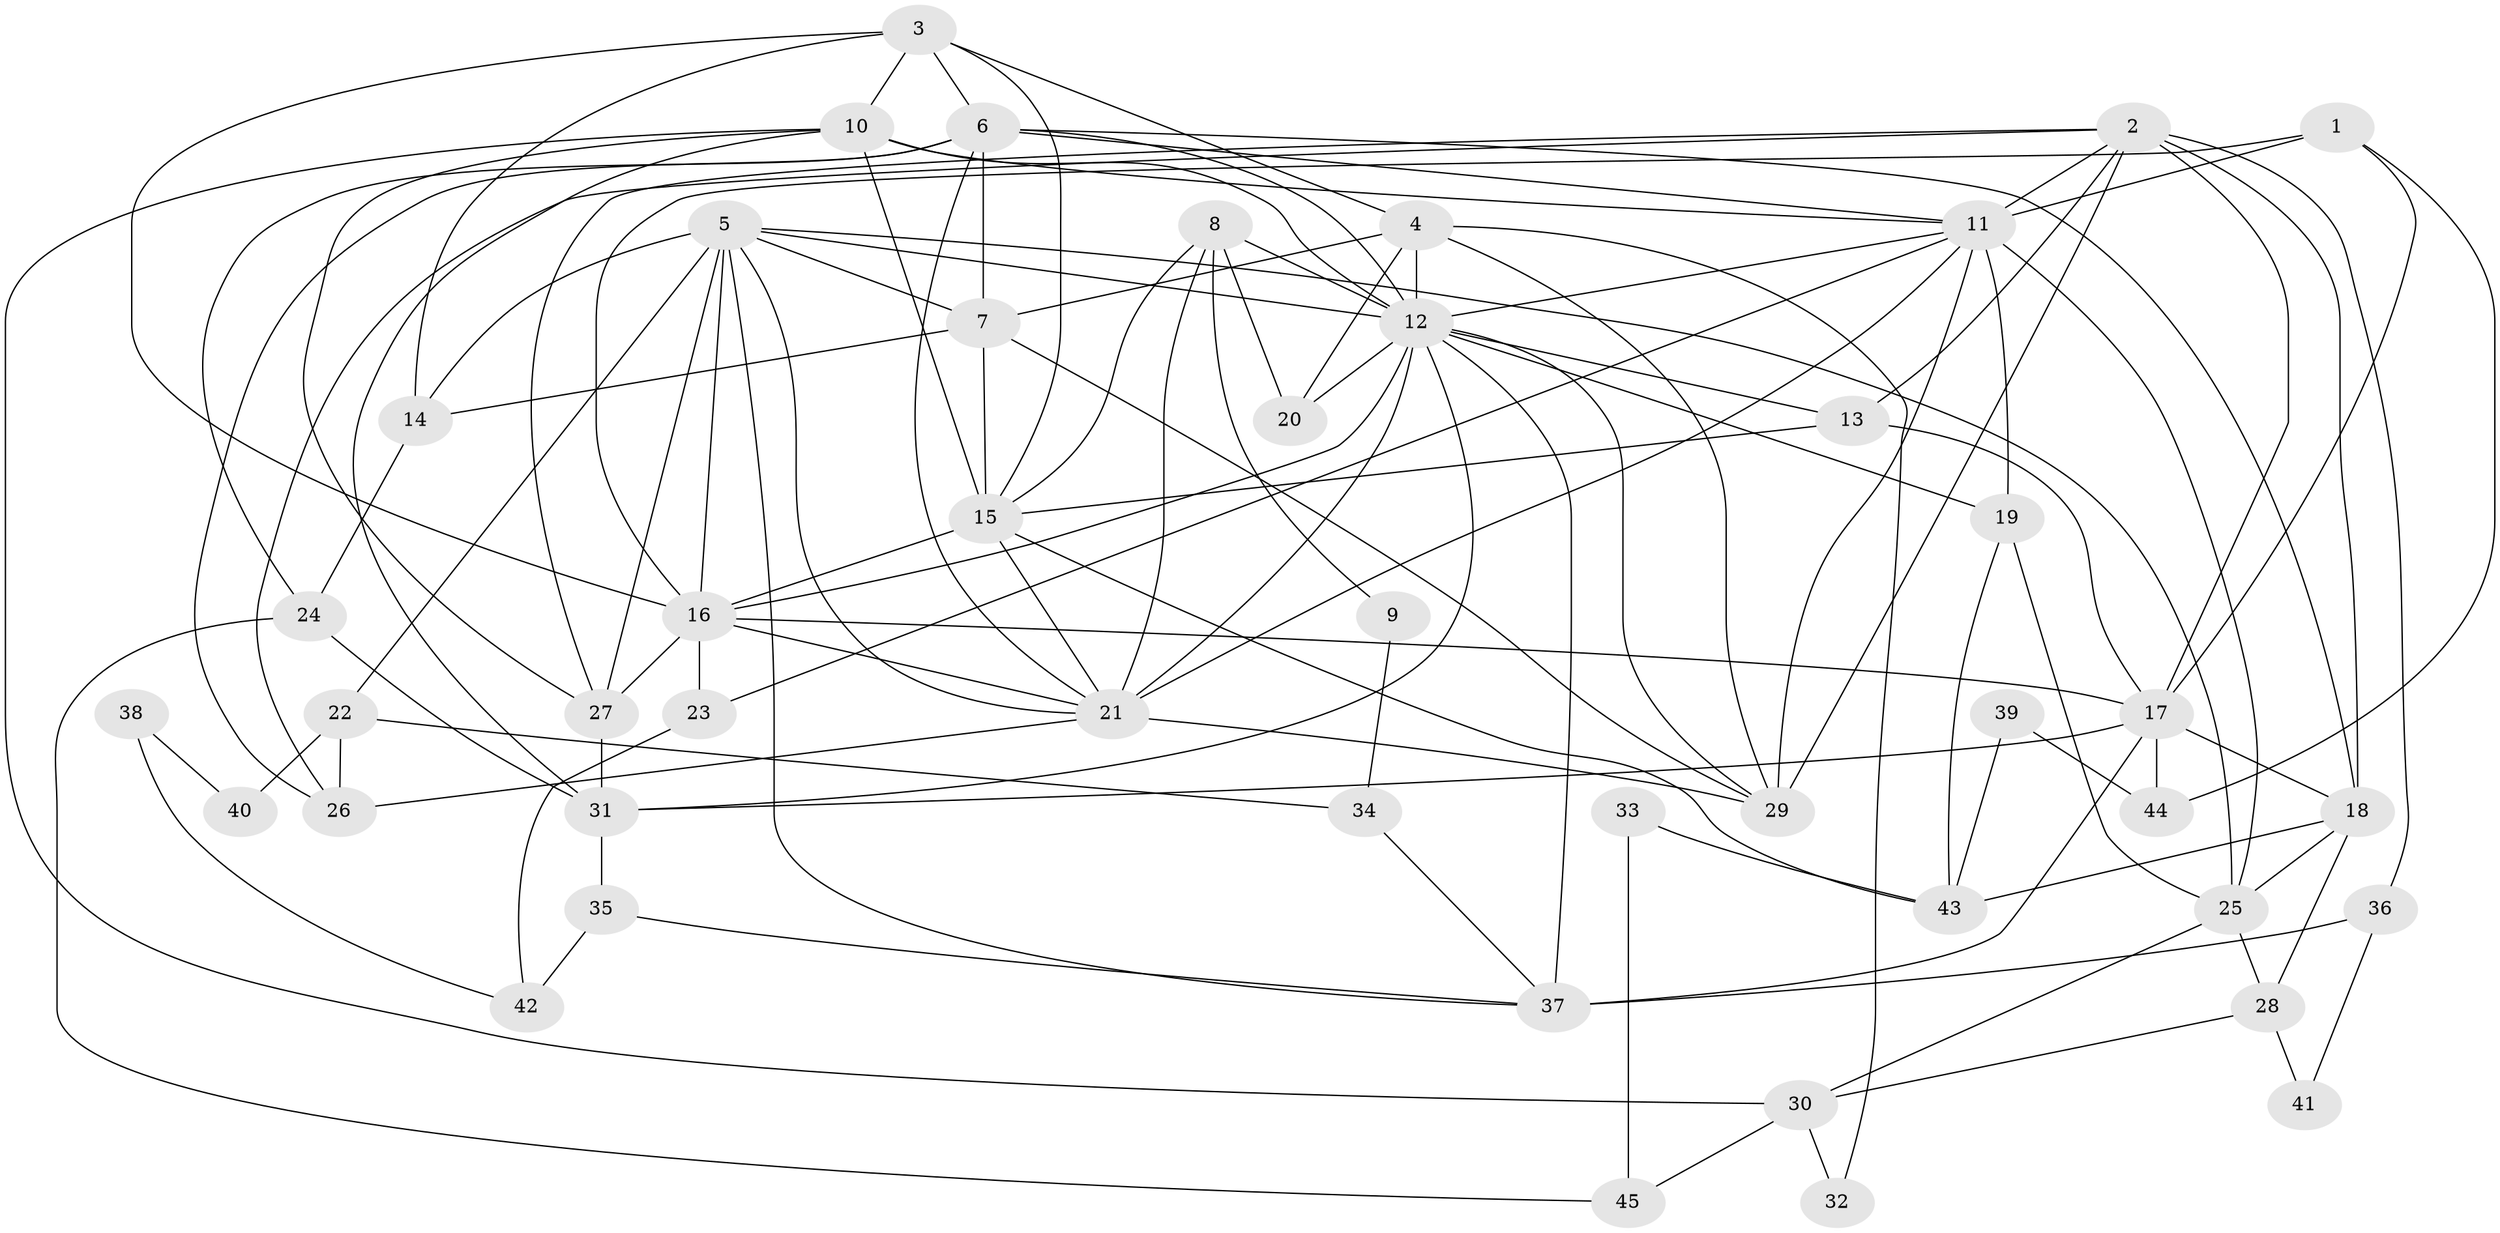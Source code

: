 // original degree distribution, {3: 0.3258426966292135, 6: 0.10112359550561797, 5: 0.15730337078651685, 4: 0.2808988764044944, 2: 0.0898876404494382, 8: 0.011235955056179775, 7: 0.033707865168539325}
// Generated by graph-tools (version 1.1) at 2025/36/03/09/25 02:36:20]
// undirected, 45 vertices, 114 edges
graph export_dot {
graph [start="1"]
  node [color=gray90,style=filled];
  1;
  2;
  3;
  4;
  5;
  6;
  7;
  8;
  9;
  10;
  11;
  12;
  13;
  14;
  15;
  16;
  17;
  18;
  19;
  20;
  21;
  22;
  23;
  24;
  25;
  26;
  27;
  28;
  29;
  30;
  31;
  32;
  33;
  34;
  35;
  36;
  37;
  38;
  39;
  40;
  41;
  42;
  43;
  44;
  45;
  1 -- 11 [weight=1.0];
  1 -- 16 [weight=1.0];
  1 -- 17 [weight=1.0];
  1 -- 44 [weight=1.0];
  2 -- 11 [weight=2.0];
  2 -- 13 [weight=3.0];
  2 -- 17 [weight=1.0];
  2 -- 18 [weight=1.0];
  2 -- 26 [weight=1.0];
  2 -- 27 [weight=1.0];
  2 -- 29 [weight=1.0];
  2 -- 36 [weight=1.0];
  3 -- 4 [weight=1.0];
  3 -- 6 [weight=1.0];
  3 -- 10 [weight=1.0];
  3 -- 14 [weight=1.0];
  3 -- 15 [weight=1.0];
  3 -- 16 [weight=1.0];
  4 -- 7 [weight=1.0];
  4 -- 12 [weight=2.0];
  4 -- 20 [weight=1.0];
  4 -- 29 [weight=2.0];
  4 -- 32 [weight=1.0];
  5 -- 7 [weight=1.0];
  5 -- 12 [weight=1.0];
  5 -- 14 [weight=1.0];
  5 -- 16 [weight=1.0];
  5 -- 21 [weight=1.0];
  5 -- 22 [weight=1.0];
  5 -- 25 [weight=1.0];
  5 -- 27 [weight=2.0];
  5 -- 37 [weight=1.0];
  6 -- 7 [weight=1.0];
  6 -- 11 [weight=1.0];
  6 -- 12 [weight=2.0];
  6 -- 18 [weight=1.0];
  6 -- 21 [weight=1.0];
  6 -- 24 [weight=1.0];
  6 -- 26 [weight=1.0];
  7 -- 14 [weight=1.0];
  7 -- 15 [weight=1.0];
  7 -- 29 [weight=1.0];
  8 -- 9 [weight=1.0];
  8 -- 12 [weight=1.0];
  8 -- 15 [weight=1.0];
  8 -- 20 [weight=1.0];
  8 -- 21 [weight=1.0];
  9 -- 34 [weight=1.0];
  10 -- 11 [weight=2.0];
  10 -- 12 [weight=1.0];
  10 -- 15 [weight=1.0];
  10 -- 27 [weight=2.0];
  10 -- 30 [weight=1.0];
  10 -- 31 [weight=1.0];
  11 -- 12 [weight=1.0];
  11 -- 19 [weight=1.0];
  11 -- 21 [weight=1.0];
  11 -- 23 [weight=1.0];
  11 -- 25 [weight=1.0];
  11 -- 29 [weight=2.0];
  12 -- 13 [weight=1.0];
  12 -- 16 [weight=1.0];
  12 -- 19 [weight=1.0];
  12 -- 20 [weight=1.0];
  12 -- 21 [weight=1.0];
  12 -- 29 [weight=1.0];
  12 -- 31 [weight=1.0];
  12 -- 37 [weight=2.0];
  13 -- 15 [weight=1.0];
  13 -- 17 [weight=1.0];
  14 -- 24 [weight=1.0];
  15 -- 16 [weight=2.0];
  15 -- 21 [weight=1.0];
  15 -- 43 [weight=1.0];
  16 -- 17 [weight=1.0];
  16 -- 21 [weight=1.0];
  16 -- 23 [weight=1.0];
  16 -- 27 [weight=1.0];
  17 -- 18 [weight=2.0];
  17 -- 31 [weight=1.0];
  17 -- 37 [weight=1.0];
  17 -- 44 [weight=1.0];
  18 -- 25 [weight=1.0];
  18 -- 28 [weight=1.0];
  18 -- 43 [weight=1.0];
  19 -- 25 [weight=1.0];
  19 -- 43 [weight=1.0];
  21 -- 26 [weight=1.0];
  21 -- 29 [weight=1.0];
  22 -- 26 [weight=1.0];
  22 -- 34 [weight=1.0];
  22 -- 40 [weight=1.0];
  23 -- 42 [weight=1.0];
  24 -- 31 [weight=1.0];
  24 -- 45 [weight=1.0];
  25 -- 28 [weight=1.0];
  25 -- 30 [weight=1.0];
  27 -- 31 [weight=2.0];
  28 -- 30 [weight=1.0];
  28 -- 41 [weight=1.0];
  30 -- 32 [weight=1.0];
  30 -- 45 [weight=1.0];
  31 -- 35 [weight=1.0];
  33 -- 43 [weight=1.0];
  33 -- 45 [weight=1.0];
  34 -- 37 [weight=1.0];
  35 -- 37 [weight=1.0];
  35 -- 42 [weight=1.0];
  36 -- 37 [weight=1.0];
  36 -- 41 [weight=1.0];
  38 -- 40 [weight=1.0];
  38 -- 42 [weight=1.0];
  39 -- 43 [weight=1.0];
  39 -- 44 [weight=1.0];
}
